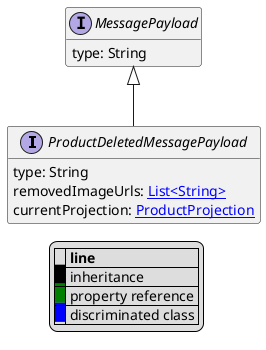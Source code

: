 @startuml

hide empty fields
hide empty methods
legend
|= |= line |
|<back:black>   </back>| inheritance |
|<back:green>   </back>| property reference |
|<back:blue>   </back>| discriminated class |
endlegend
interface ProductDeletedMessagePayload [[ProductDeletedMessagePayload.svg]] extends MessagePayload {
    type: String
    removedImageUrls: [[String.svg List<String>]]
    currentProjection: [[ProductProjection.svg ProductProjection]]
}
interface MessagePayload [[MessagePayload.svg]]  {
    type: String
}





@enduml

